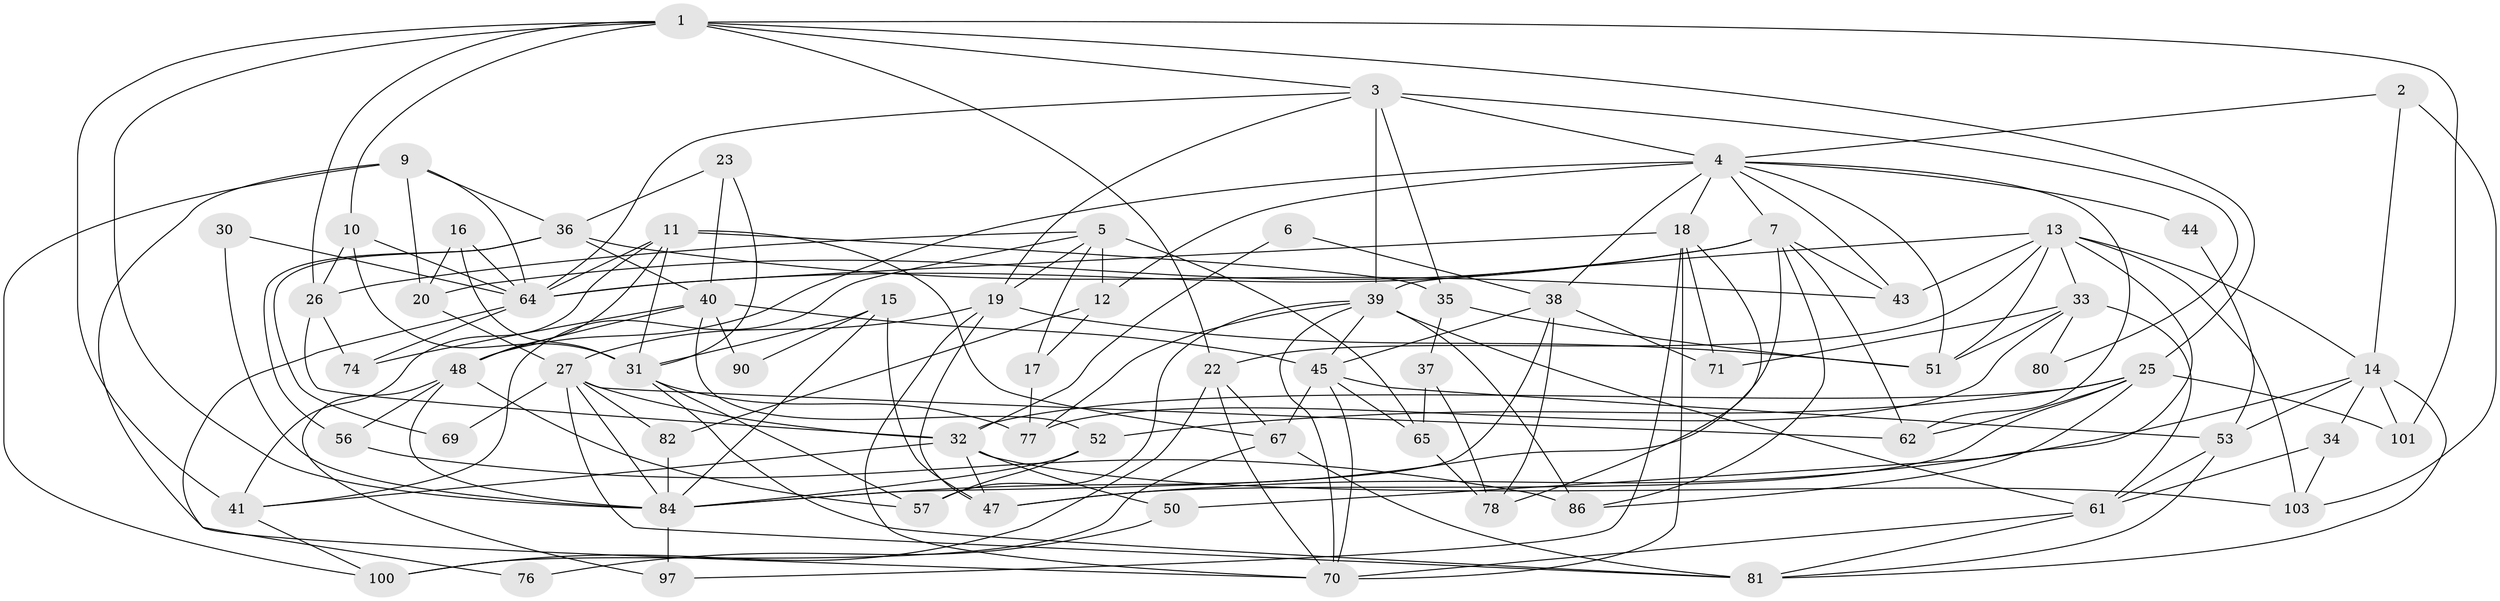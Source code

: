 // Generated by graph-tools (version 1.1) at 2025/23/03/03/25 07:23:58]
// undirected, 69 vertices, 171 edges
graph export_dot {
graph [start="1"]
  node [color=gray90,style=filled];
  1 [super="+28"];
  2;
  3 [super="+21"];
  4 [super="+73"];
  5 [super="+8"];
  6;
  7 [super="+24"];
  9;
  10;
  11;
  12 [super="+49"];
  13 [super="+102"];
  14 [super="+29"];
  15;
  16;
  17;
  18 [super="+63"];
  19;
  20 [super="+68"];
  22 [super="+60"];
  23;
  25 [super="+55"];
  26 [super="+92"];
  27 [super="+46"];
  30;
  31 [super="+59"];
  32 [super="+58"];
  33 [super="+83"];
  34;
  35;
  36 [super="+104"];
  37;
  38 [super="+72"];
  39 [super="+75"];
  40 [super="+95"];
  41 [super="+42"];
  43 [super="+96"];
  44;
  45 [super="+79"];
  47 [super="+87"];
  48 [super="+66"];
  50;
  51 [super="+54"];
  52 [super="+89"];
  53;
  56;
  57;
  61 [super="+88"];
  62;
  64 [super="+85"];
  65;
  67 [super="+99"];
  69;
  70 [super="+94"];
  71;
  74;
  76;
  77;
  78;
  80;
  81 [super="+98"];
  82;
  84 [super="+91"];
  86 [super="+93"];
  90;
  97;
  100;
  101;
  103;
  1 -- 26;
  1 -- 101;
  1 -- 3;
  1 -- 10;
  1 -- 22;
  1 -- 25;
  1 -- 84;
  1 -- 41;
  2 -- 103;
  2 -- 4;
  2 -- 14;
  3 -- 19;
  3 -- 35;
  3 -- 80;
  3 -- 4;
  3 -- 39;
  3 -- 64;
  4 -- 7;
  4 -- 18;
  4 -- 62;
  4 -- 38;
  4 -- 43;
  4 -- 12 [weight=2];
  4 -- 44;
  4 -- 51;
  4 -- 48;
  5 -- 65;
  5 -- 17;
  5 -- 19;
  5 -- 12;
  5 -- 41;
  5 -- 26;
  6 -- 38;
  6 -- 32;
  7 -- 64;
  7 -- 20;
  7 -- 84;
  7 -- 86;
  7 -- 43;
  7 -- 62;
  9 -- 70;
  9 -- 64;
  9 -- 20;
  9 -- 100;
  9 -- 36;
  10 -- 64;
  10 -- 31;
  10 -- 26;
  11 -- 35;
  11 -- 41;
  11 -- 67;
  11 -- 64;
  11 -- 31;
  11 -- 48;
  12 -- 17;
  12 -- 82;
  13 -- 103;
  13 -- 33;
  13 -- 50;
  13 -- 39;
  13 -- 22;
  13 -- 43;
  13 -- 51;
  13 -- 14;
  14 -- 101;
  14 -- 53;
  14 -- 81;
  14 -- 34;
  14 -- 47;
  15 -- 47;
  15 -- 90;
  15 -- 31;
  15 -- 84;
  16 -- 64;
  16 -- 31;
  16 -- 20;
  17 -- 77;
  18 -- 97;
  18 -- 70;
  18 -- 71;
  18 -- 78;
  18 -- 64;
  19 -- 27;
  19 -- 51;
  19 -- 47;
  19 -- 70;
  20 -- 27;
  22 -- 100;
  22 -- 67;
  22 -- 70;
  23 -- 36;
  23 -- 40;
  23 -- 31;
  25 -- 62;
  25 -- 47;
  25 -- 52;
  25 -- 101;
  25 -- 32;
  25 -- 86;
  26 -- 74;
  26 -- 32;
  27 -- 62;
  27 -- 82;
  27 -- 32;
  27 -- 81;
  27 -- 84;
  27 -- 69;
  30 -- 84;
  30 -- 64;
  31 -- 57;
  31 -- 77;
  31 -- 81;
  32 -- 41;
  32 -- 50;
  32 -- 103;
  32 -- 47;
  33 -- 51;
  33 -- 71;
  33 -- 80;
  33 -- 77;
  33 -- 61 [weight=2];
  34 -- 61;
  34 -- 103;
  35 -- 37;
  35 -- 51;
  36 -- 40;
  36 -- 69;
  36 -- 56;
  36 -- 43;
  37 -- 78;
  37 -- 65;
  38 -- 71;
  38 -- 78;
  38 -- 45;
  38 -- 84;
  39 -- 77;
  39 -- 61;
  39 -- 70;
  39 -- 57;
  39 -- 86;
  39 -- 45;
  40 -- 74;
  40 -- 48;
  40 -- 45;
  40 -- 90;
  40 -- 52;
  41 -- 100;
  44 -- 53;
  45 -- 67;
  45 -- 65;
  45 -- 53;
  45 -- 70;
  48 -- 97;
  48 -- 57;
  48 -- 56;
  48 -- 84;
  50 -- 76;
  52 -- 84;
  52 -- 57;
  53 -- 81;
  53 -- 61;
  56 -- 86;
  61 -- 81;
  61 -- 70;
  64 -- 74;
  64 -- 76;
  65 -- 78;
  67 -- 100;
  67 -- 81;
  82 -- 84;
  84 -- 97;
}
